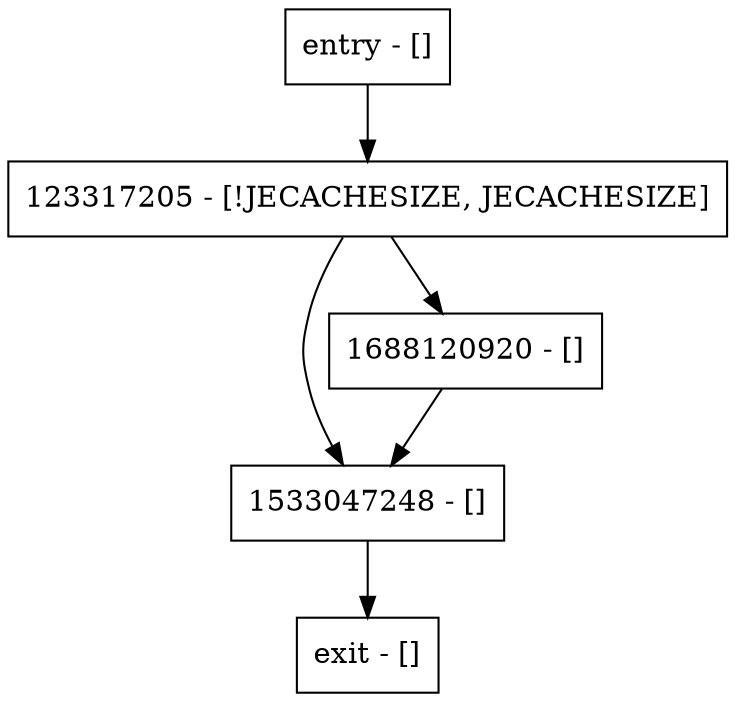 digraph <init> {
node [shape=record];
entry [label="entry - []"];
exit [label="exit - []"];
123317205 [label="123317205 - [!JECACHESIZE, JECACHESIZE]"];
1533047248 [label="1533047248 - []"];
1688120920 [label="1688120920 - []"];
entry;
exit;
entry -> 123317205;
123317205 -> 1533047248;
123317205 -> 1688120920;
1533047248 -> exit;
1688120920 -> 1533047248;
}
